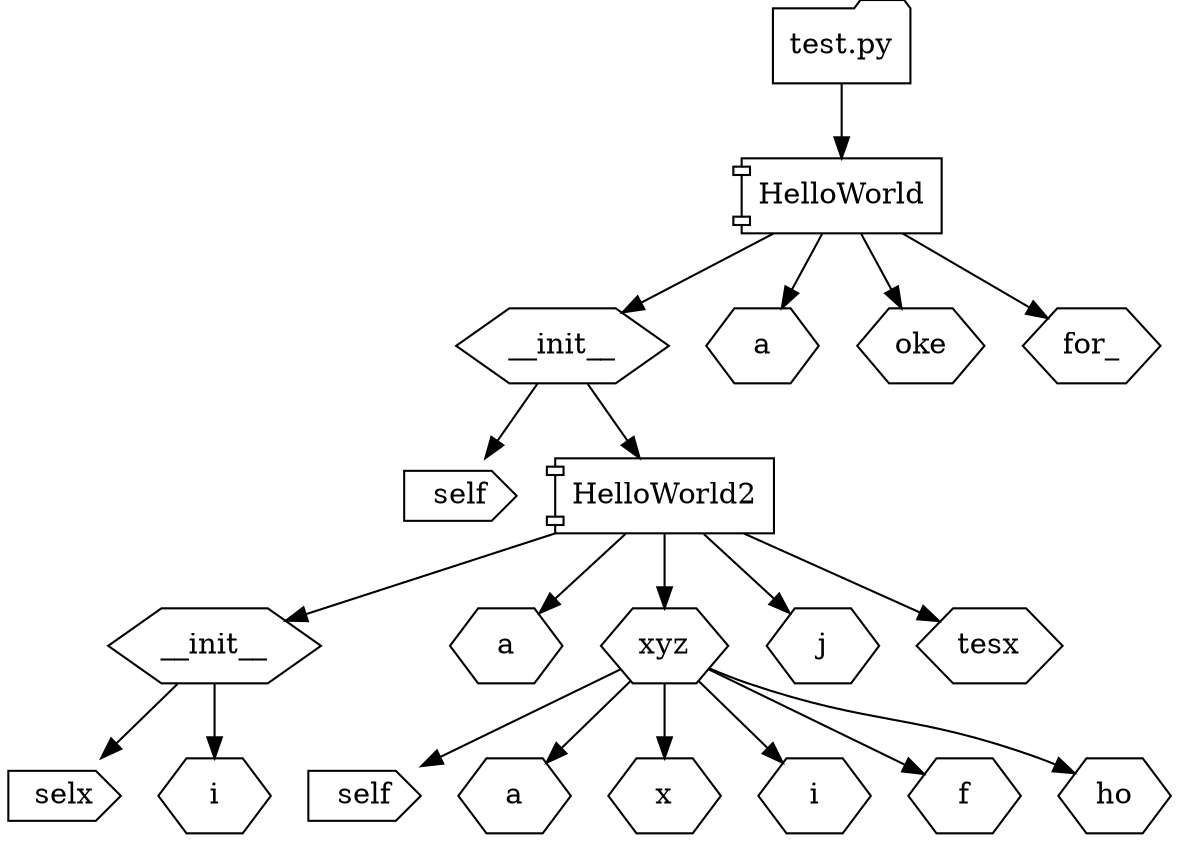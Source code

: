digraph test {
    _a6be329245 [label="test.py" shape="folder"]
    _b65e19a5bf [label="HelloWorld" shape="component"]
    _a759d0c832 [label="__init__" shape="hexagon"]
    _a059e767e9 [label="self" shape="cds"]
    _796f9b388b [label="HelloWorld2" shape="component"]
    _615aaffeef [label="__init__" shape="hexagon"]
    _0ed95e8b24 [label="selx" shape="cds"]
    _33d9293d1e [label="i" shape="hexagon"]
    _05f8269a68 [label="a" shape="hexagon"]
    _b622722628 [label="xyz" shape="hexagon"]
    _b870411311 [label="self" shape="cds"]
    _34735e5f40 [label="a" shape="hexagon"]
    _8ebd132738 [label="x" shape="hexagon"]
    _894057fde6 [label="i" shape="hexagon"]
    _c99d28c024 [label="f" shape="hexagon"]
    _53de6ba2fe [label="ho" shape="hexagon"]
    _cb2f02527c [label="j" shape="hexagon"]
    _9d86069abb [label="tesx" shape="hexagon"]
    _e7afff2a46 [label="a" shape="hexagon"]
    _51dd1bd2aa [label="oke" shape="hexagon"]
    _9ede282a7c [label="for_" shape="hexagon"]
    _a6be329245 -> _b65e19a5bf
    _b65e19a5bf -> _a759d0c832
    _a759d0c832 -> _a059e767e9
    _a759d0c832 -> _796f9b388b
    _796f9b388b -> _615aaffeef
    _615aaffeef -> _0ed95e8b24
    _615aaffeef -> _33d9293d1e
    _796f9b388b -> _05f8269a68
    _796f9b388b -> _b622722628
    _b622722628 -> _b870411311
    _b622722628 -> _34735e5f40
    _b622722628 -> _8ebd132738
    _b622722628 -> _894057fde6
    _b622722628 -> _c99d28c024
    _b622722628 -> _53de6ba2fe
    _796f9b388b -> _cb2f02527c
    _796f9b388b -> _9d86069abb
    _b65e19a5bf -> _e7afff2a46
    _b65e19a5bf -> _51dd1bd2aa
    _b65e19a5bf -> _9ede282a7c
}
